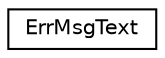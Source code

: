 digraph "Graphical Class Hierarchy"
{
 // LATEX_PDF_SIZE
  edge [fontname="Helvetica",fontsize="10",labelfontname="Helvetica",labelfontsize="10"];
  node [fontname="Helvetica",fontsize="10",shape=record];
  rankdir="LR";
  Node0 [label="ErrMsgText",height=0.2,width=0.4,color="black", fillcolor="white", style="filled",URL="$classErrMsgText.html",tooltip=" "];
}
